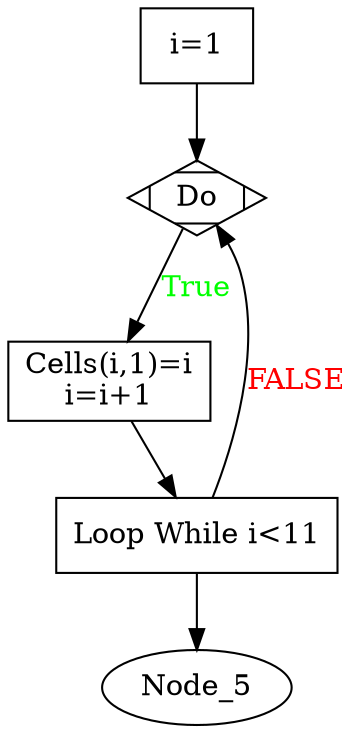 digraph G{
Node_1 [ label ="i=1",shape="box"];
Node_2 [ label ="Do",shape="Mdiamond"];
Node_3 [ label ="Cells(i,1)=i\ni=i+1",shape="box"];
Node_4 [ label ="Loop While i<11",shape="box"];
Node_2 -> Node_3 [label="True",fontcolor="GREEN"];
Node_1 -> Node_2;
Node_4 -> Node_2 [label="FALSE",fontcolor="RED"];
Node_4 -> Node_5;
Node_3 -> Node_4;
}
